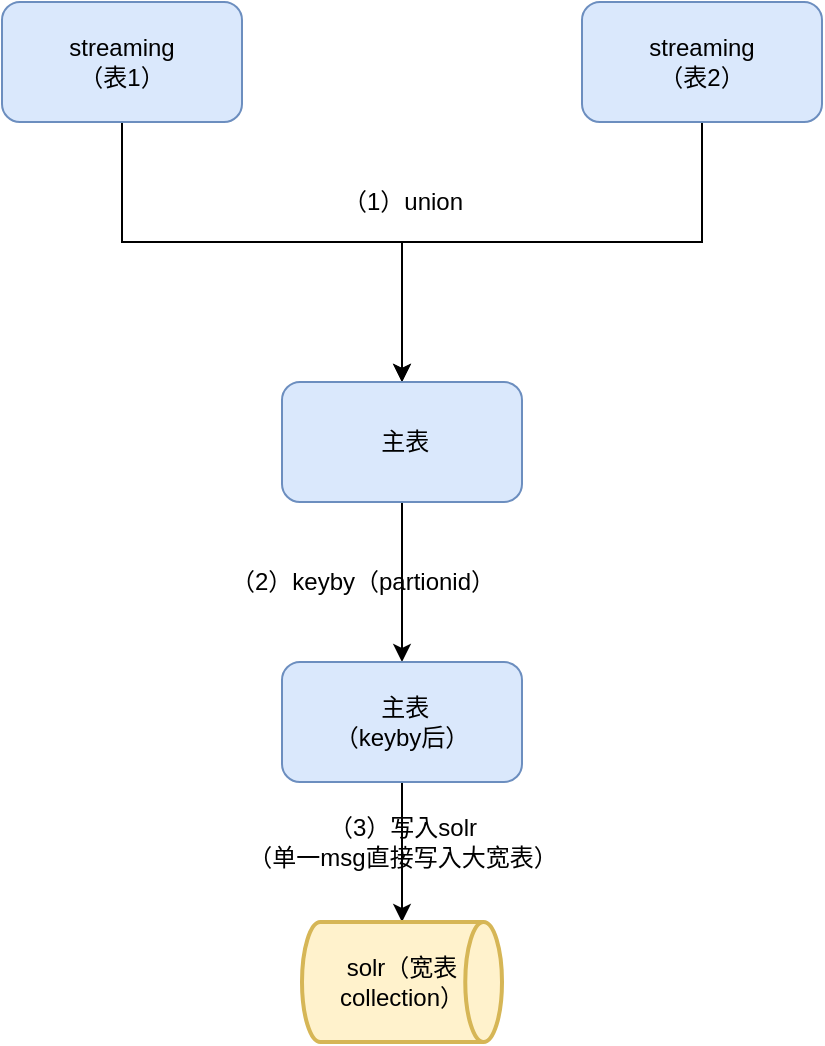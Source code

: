 <mxfile version="16.2.7" type="github">
  <diagram id="1vFym9fmWpFajgOPOLZF" name="Page-1">
    <mxGraphModel dx="2066" dy="1163" grid="1" gridSize="10" guides="1" tooltips="1" connect="1" arrows="1" fold="1" page="1" pageScale="1" pageWidth="827" pageHeight="1169" math="0" shadow="0">
      <root>
        <mxCell id="0" />
        <mxCell id="1" parent="0" />
        <mxCell id="mzS5OvfjFmxbeAaJNWGp-5" value="" style="edgeStyle=orthogonalEdgeStyle;rounded=0;orthogonalLoop=1;jettySize=auto;html=1;" edge="1" parent="1" source="mzS5OvfjFmxbeAaJNWGp-2" target="mzS5OvfjFmxbeAaJNWGp-4">
          <mxGeometry relative="1" as="geometry">
            <Array as="points">
              <mxPoint x="240" y="210" />
              <mxPoint x="380" y="210" />
            </Array>
          </mxGeometry>
        </mxCell>
        <mxCell id="mzS5OvfjFmxbeAaJNWGp-2" value="streaming&lt;br&gt;（表1）" style="rounded=1;whiteSpace=wrap;html=1;fillColor=#dae8fc;strokeColor=#6c8ebf;" vertex="1" parent="1">
          <mxGeometry x="180" y="90" width="120" height="60" as="geometry" />
        </mxCell>
        <mxCell id="mzS5OvfjFmxbeAaJNWGp-6" style="edgeStyle=orthogonalEdgeStyle;rounded=0;orthogonalLoop=1;jettySize=auto;html=1;" edge="1" parent="1" source="mzS5OvfjFmxbeAaJNWGp-3">
          <mxGeometry relative="1" as="geometry">
            <mxPoint x="380" y="280" as="targetPoint" />
            <Array as="points">
              <mxPoint x="530" y="210" />
              <mxPoint x="380" y="210" />
            </Array>
          </mxGeometry>
        </mxCell>
        <mxCell id="mzS5OvfjFmxbeAaJNWGp-3" value="streaming&lt;br&gt;（表2）" style="rounded=1;whiteSpace=wrap;html=1;fillColor=#dae8fc;strokeColor=#6c8ebf;" vertex="1" parent="1">
          <mxGeometry x="470" y="90" width="120" height="60" as="geometry" />
        </mxCell>
        <mxCell id="mzS5OvfjFmxbeAaJNWGp-8" value="" style="edgeStyle=orthogonalEdgeStyle;rounded=0;orthogonalLoop=1;jettySize=auto;html=1;" edge="1" parent="1" source="mzS5OvfjFmxbeAaJNWGp-4" target="mzS5OvfjFmxbeAaJNWGp-7">
          <mxGeometry relative="1" as="geometry" />
        </mxCell>
        <mxCell id="mzS5OvfjFmxbeAaJNWGp-4" value="&amp;nbsp;主表" style="whiteSpace=wrap;html=1;rounded=1;fillColor=#dae8fc;strokeColor=#6c8ebf;" vertex="1" parent="1">
          <mxGeometry x="320" y="280" width="120" height="60" as="geometry" />
        </mxCell>
        <mxCell id="mzS5OvfjFmxbeAaJNWGp-12" style="edgeStyle=orthogonalEdgeStyle;rounded=0;orthogonalLoop=1;jettySize=auto;html=1;entryX=0.5;entryY=0;entryDx=0;entryDy=0;entryPerimeter=0;" edge="1" parent="1" source="mzS5OvfjFmxbeAaJNWGp-7" target="mzS5OvfjFmxbeAaJNWGp-11">
          <mxGeometry relative="1" as="geometry" />
        </mxCell>
        <mxCell id="mzS5OvfjFmxbeAaJNWGp-7" value="&lt;span&gt;&amp;nbsp;主表&lt;br&gt;（keyby后）&lt;br&gt;&lt;/span&gt;" style="whiteSpace=wrap;html=1;rounded=1;fillColor=#dae8fc;strokeColor=#6c8ebf;" vertex="1" parent="1">
          <mxGeometry x="320" y="420" width="120" height="60" as="geometry" />
        </mxCell>
        <mxCell id="mzS5OvfjFmxbeAaJNWGp-9" value="（1）union" style="text;html=1;align=center;verticalAlign=middle;resizable=0;points=[];autosize=1;strokeColor=none;fillColor=none;" vertex="1" parent="1">
          <mxGeometry x="340" y="180" width="80" height="20" as="geometry" />
        </mxCell>
        <mxCell id="mzS5OvfjFmxbeAaJNWGp-10" value="（2）keyby（partionid）" style="text;html=1;align=center;verticalAlign=middle;resizable=0;points=[];autosize=1;strokeColor=none;fillColor=none;" vertex="1" parent="1">
          <mxGeometry x="285" y="370" width="150" height="20" as="geometry" />
        </mxCell>
        <mxCell id="mzS5OvfjFmxbeAaJNWGp-11" value="solr（宽表collection）" style="strokeWidth=2;html=1;shape=mxgraph.flowchart.direct_data;whiteSpace=wrap;fillColor=#fff2cc;strokeColor=#d6b656;" vertex="1" parent="1">
          <mxGeometry x="330" y="550" width="100" height="60" as="geometry" />
        </mxCell>
        <mxCell id="mzS5OvfjFmxbeAaJNWGp-13" value="（3）写入solr&lt;br&gt;（单一msg直接写入大宽表）" style="text;html=1;align=center;verticalAlign=middle;resizable=0;points=[];autosize=1;strokeColor=none;fillColor=none;" vertex="1" parent="1">
          <mxGeometry x="295" y="495" width="170" height="30" as="geometry" />
        </mxCell>
      </root>
    </mxGraphModel>
  </diagram>
</mxfile>
